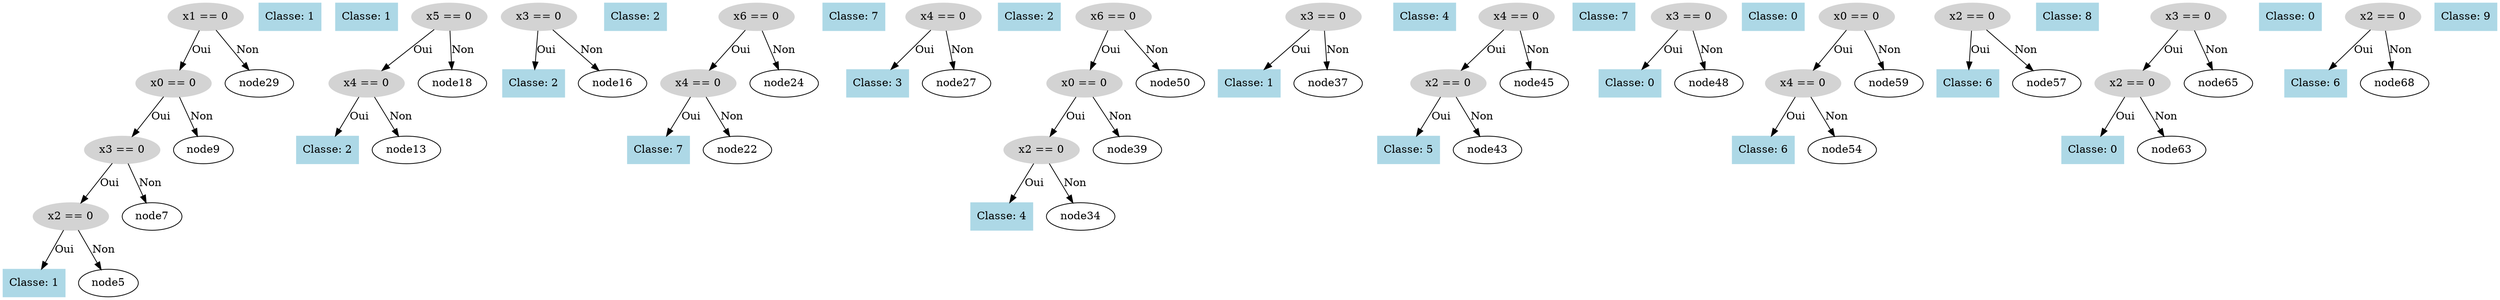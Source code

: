 digraph DecisionTree {
  node0 [label="x1 == 0", shape=ellipse, style=filled, color=lightgray];
  node0 -> node1 [label="Oui"];
  node1 [label="x0 == 0", shape=ellipse, style=filled, color=lightgray];
  node1 -> node2 [label="Oui"];
  node2 [label="x3 == 0", shape=ellipse, style=filled, color=lightgray];
  node2 -> node3 [label="Oui"];
  node3 [label="x2 == 0", shape=ellipse, style=filled, color=lightgray];
  node3 -> node4 [label="Oui"];
  node4 [label="Classe: 1", shape=box, style=filled, color=lightblue];
  node3 -> node5 [label="Non"];
  node6 [label="Classe: 1", shape=box, style=filled, color=lightblue];
  node2 -> node7 [label="Non"];
  node8 [label="Classe: 1", shape=box, style=filled, color=lightblue];
  node1 -> node9 [label="Non"];
  node10 [label="x5 == 0", shape=ellipse, style=filled, color=lightgray];
  node10 -> node11 [label="Oui"];
  node11 [label="x4 == 0", shape=ellipse, style=filled, color=lightgray];
  node11 -> node12 [label="Oui"];
  node12 [label="Classe: 2", shape=box, style=filled, color=lightblue];
  node11 -> node13 [label="Non"];
  node14 [label="x3 == 0", shape=ellipse, style=filled, color=lightgray];
  node14 -> node15 [label="Oui"];
  node15 [label="Classe: 2", shape=box, style=filled, color=lightblue];
  node14 -> node16 [label="Non"];
  node17 [label="Classe: 2", shape=box, style=filled, color=lightblue];
  node10 -> node18 [label="Non"];
  node19 [label="x6 == 0", shape=ellipse, style=filled, color=lightgray];
  node19 -> node20 [label="Oui"];
  node20 [label="x4 == 0", shape=ellipse, style=filled, color=lightgray];
  node20 -> node21 [label="Oui"];
  node21 [label="Classe: 7", shape=box, style=filled, color=lightblue];
  node20 -> node22 [label="Non"];
  node23 [label="Classe: 7", shape=box, style=filled, color=lightblue];
  node19 -> node24 [label="Non"];
  node25 [label="x4 == 0", shape=ellipse, style=filled, color=lightgray];
  node25 -> node26 [label="Oui"];
  node26 [label="Classe: 3", shape=box, style=filled, color=lightblue];
  node25 -> node27 [label="Non"];
  node28 [label="Classe: 2", shape=box, style=filled, color=lightblue];
  node0 -> node29 [label="Non"];
  node30 [label="x6 == 0", shape=ellipse, style=filled, color=lightgray];
  node30 -> node31 [label="Oui"];
  node31 [label="x0 == 0", shape=ellipse, style=filled, color=lightgray];
  node31 -> node32 [label="Oui"];
  node32 [label="x2 == 0", shape=ellipse, style=filled, color=lightgray];
  node32 -> node33 [label="Oui"];
  node33 [label="Classe: 4", shape=box, style=filled, color=lightblue];
  node32 -> node34 [label="Non"];
  node35 [label="x3 == 0", shape=ellipse, style=filled, color=lightgray];
  node35 -> node36 [label="Oui"];
  node36 [label="Classe: 1", shape=box, style=filled, color=lightblue];
  node35 -> node37 [label="Non"];
  node38 [label="Classe: 4", shape=box, style=filled, color=lightblue];
  node31 -> node39 [label="Non"];
  node40 [label="x4 == 0", shape=ellipse, style=filled, color=lightgray];
  node40 -> node41 [label="Oui"];
  node41 [label="x2 == 0", shape=ellipse, style=filled, color=lightgray];
  node41 -> node42 [label="Oui"];
  node42 [label="Classe: 5", shape=box, style=filled, color=lightblue];
  node41 -> node43 [label="Non"];
  node44 [label="Classe: 7", shape=box, style=filled, color=lightblue];
  node40 -> node45 [label="Non"];
  node46 [label="x3 == 0", shape=ellipse, style=filled, color=lightgray];
  node46 -> node47 [label="Oui"];
  node47 [label="Classe: 0", shape=box, style=filled, color=lightblue];
  node46 -> node48 [label="Non"];
  node49 [label="Classe: 0", shape=box, style=filled, color=lightblue];
  node30 -> node50 [label="Non"];
  node51 [label="x0 == 0", shape=ellipse, style=filled, color=lightgray];
  node51 -> node52 [label="Oui"];
  node52 [label="x4 == 0", shape=ellipse, style=filled, color=lightgray];
  node52 -> node53 [label="Oui"];
  node53 [label="Classe: 6", shape=box, style=filled, color=lightblue];
  node52 -> node54 [label="Non"];
  node55 [label="x2 == 0", shape=ellipse, style=filled, color=lightgray];
  node55 -> node56 [label="Oui"];
  node56 [label="Classe: 6", shape=box, style=filled, color=lightblue];
  node55 -> node57 [label="Non"];
  node58 [label="Classe: 8", shape=box, style=filled, color=lightblue];
  node51 -> node59 [label="Non"];
  node60 [label="x3 == 0", shape=ellipse, style=filled, color=lightgray];
  node60 -> node61 [label="Oui"];
  node61 [label="x2 == 0", shape=ellipse, style=filled, color=lightgray];
  node61 -> node62 [label="Oui"];
  node62 [label="Classe: 0", shape=box, style=filled, color=lightblue];
  node61 -> node63 [label="Non"];
  node64 [label="Classe: 0", shape=box, style=filled, color=lightblue];
  node60 -> node65 [label="Non"];
  node66 [label="x2 == 0", shape=ellipse, style=filled, color=lightgray];
  node66 -> node67 [label="Oui"];
  node67 [label="Classe: 6", shape=box, style=filled, color=lightblue];
  node66 -> node68 [label="Non"];
  node69 [label="Classe: 9", shape=box, style=filled, color=lightblue];
}
